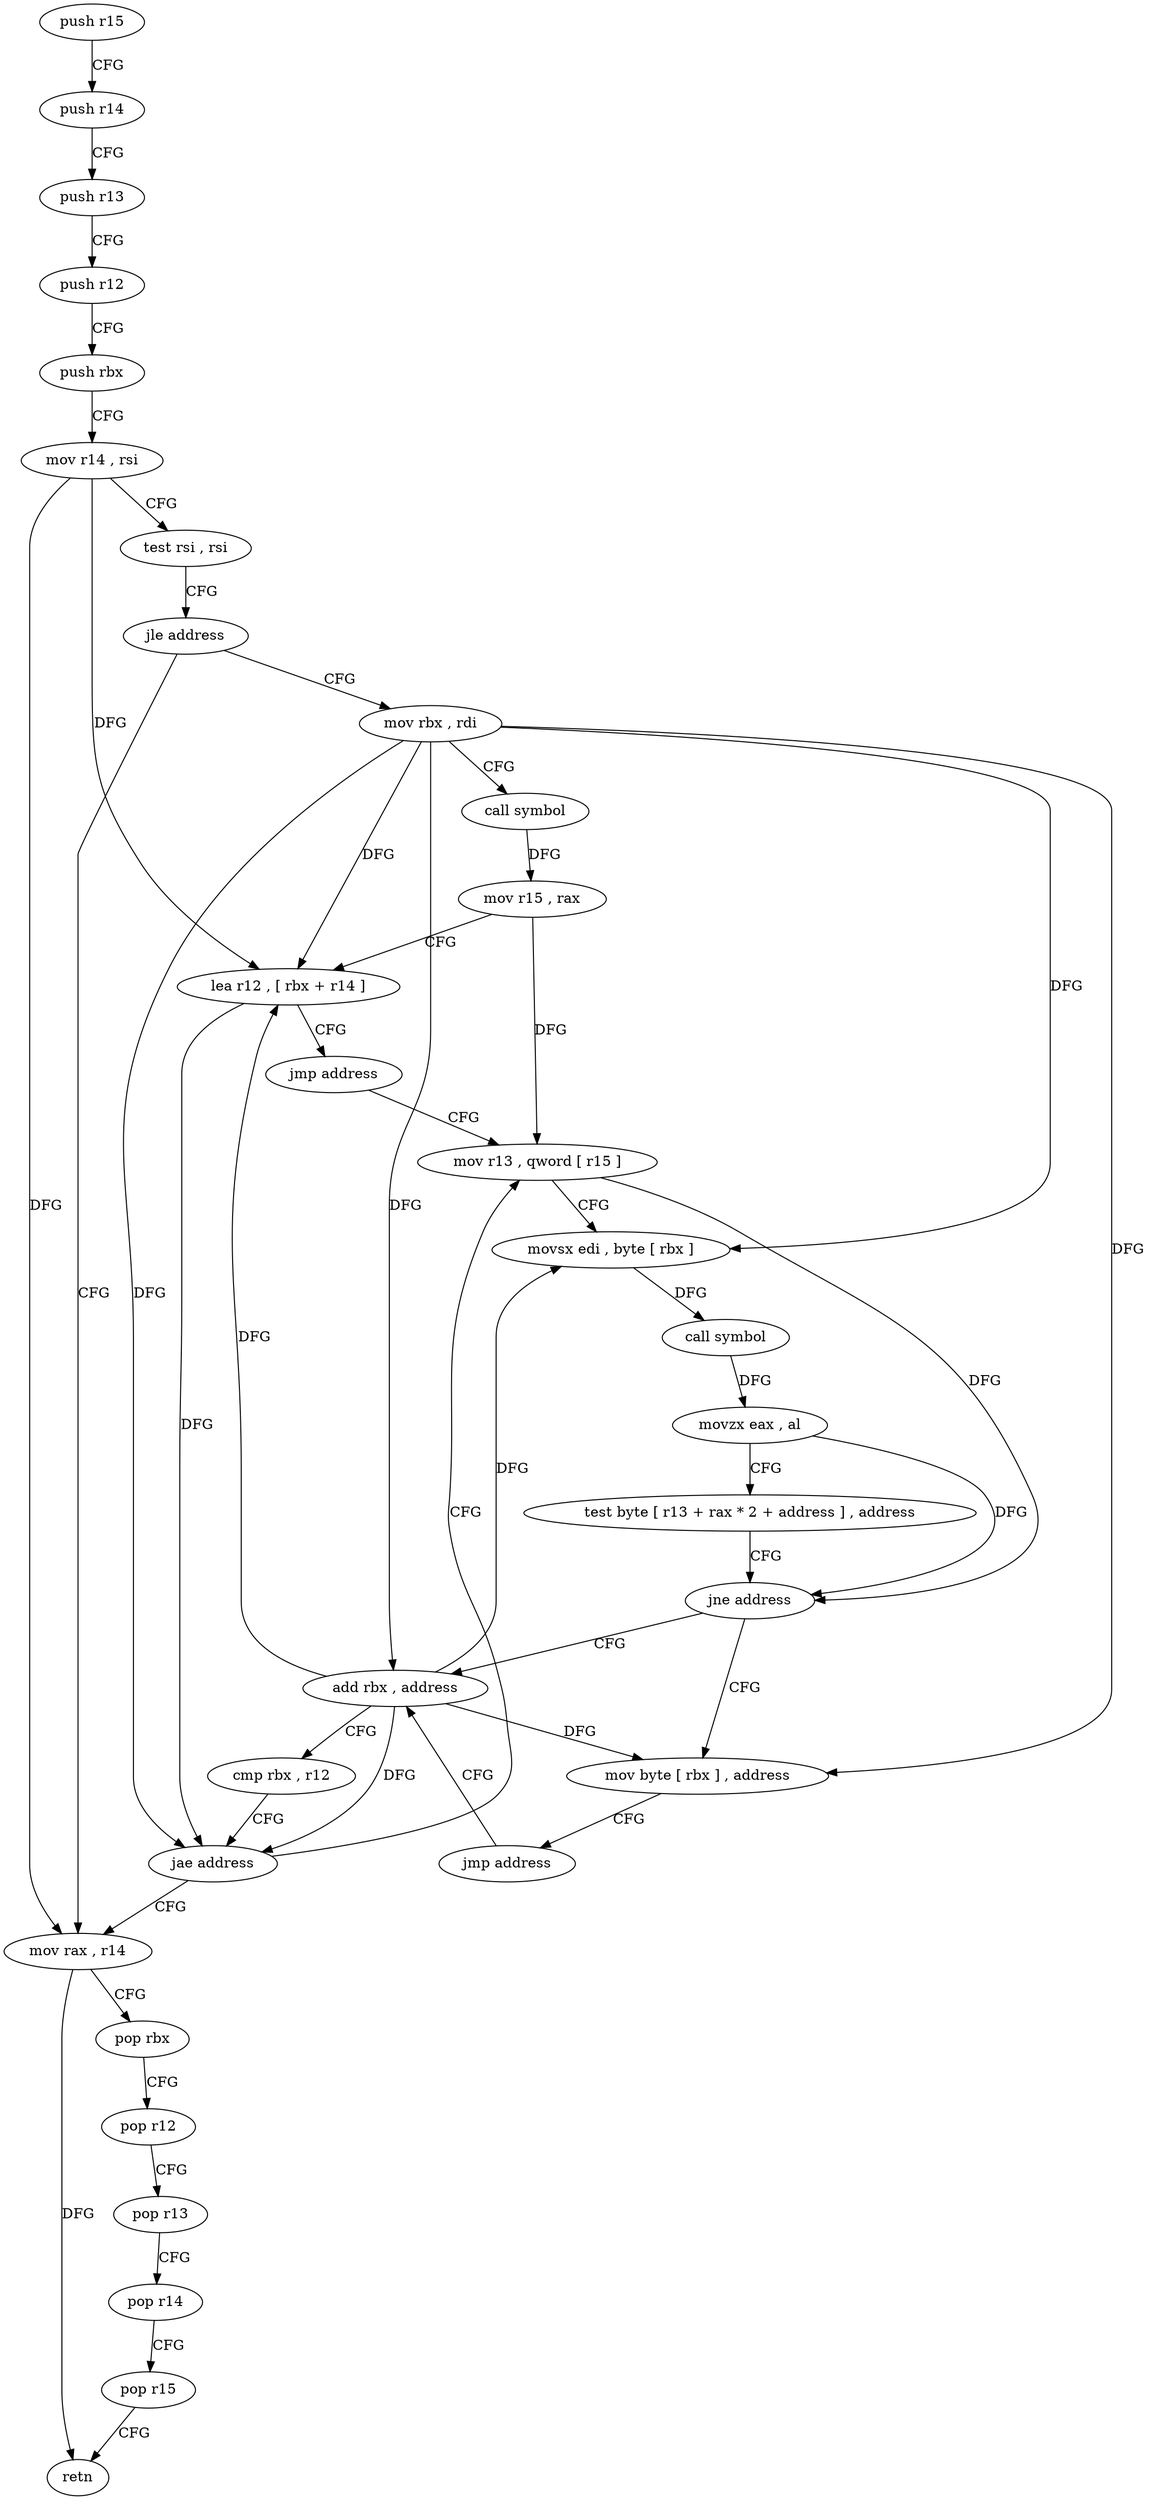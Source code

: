 digraph "func" {
"4258448" [label = "push r15" ]
"4258450" [label = "push r14" ]
"4258452" [label = "push r13" ]
"4258454" [label = "push r12" ]
"4258456" [label = "push rbx" ]
"4258457" [label = "mov r14 , rsi" ]
"4258460" [label = "test rsi , rsi" ]
"4258463" [label = "jle address" ]
"4258532" [label = "mov rax , r14" ]
"4258465" [label = "mov rbx , rdi" ]
"4258535" [label = "pop rbx" ]
"4258536" [label = "pop r12" ]
"4258538" [label = "pop r13" ]
"4258540" [label = "pop r14" ]
"4258542" [label = "pop r15" ]
"4258544" [label = "retn" ]
"4258468" [label = "call symbol" ]
"4258473" [label = "mov r15 , rax" ]
"4258476" [label = "lea r12 , [ rbx + r14 ]" ]
"4258480" [label = "jmp address" ]
"4258505" [label = "mov r13 , qword [ r15 ]" ]
"4258508" [label = "movsx edi , byte [ rbx ]" ]
"4258511" [label = "call symbol" ]
"4258516" [label = "movzx eax , al" ]
"4258519" [label = "test byte [ r13 + rax * 2 + address ] , address" ]
"4258525" [label = "jne address" ]
"4258496" [label = "add rbx , address" ]
"4258527" [label = "mov byte [ rbx ] , address" ]
"4258500" [label = "cmp rbx , r12" ]
"4258503" [label = "jae address" ]
"4258530" [label = "jmp address" ]
"4258448" -> "4258450" [ label = "CFG" ]
"4258450" -> "4258452" [ label = "CFG" ]
"4258452" -> "4258454" [ label = "CFG" ]
"4258454" -> "4258456" [ label = "CFG" ]
"4258456" -> "4258457" [ label = "CFG" ]
"4258457" -> "4258460" [ label = "CFG" ]
"4258457" -> "4258532" [ label = "DFG" ]
"4258457" -> "4258476" [ label = "DFG" ]
"4258460" -> "4258463" [ label = "CFG" ]
"4258463" -> "4258532" [ label = "CFG" ]
"4258463" -> "4258465" [ label = "CFG" ]
"4258532" -> "4258535" [ label = "CFG" ]
"4258532" -> "4258544" [ label = "DFG" ]
"4258465" -> "4258468" [ label = "CFG" ]
"4258465" -> "4258476" [ label = "DFG" ]
"4258465" -> "4258508" [ label = "DFG" ]
"4258465" -> "4258496" [ label = "DFG" ]
"4258465" -> "4258503" [ label = "DFG" ]
"4258465" -> "4258527" [ label = "DFG" ]
"4258535" -> "4258536" [ label = "CFG" ]
"4258536" -> "4258538" [ label = "CFG" ]
"4258538" -> "4258540" [ label = "CFG" ]
"4258540" -> "4258542" [ label = "CFG" ]
"4258542" -> "4258544" [ label = "CFG" ]
"4258468" -> "4258473" [ label = "DFG" ]
"4258473" -> "4258476" [ label = "CFG" ]
"4258473" -> "4258505" [ label = "DFG" ]
"4258476" -> "4258480" [ label = "CFG" ]
"4258476" -> "4258503" [ label = "DFG" ]
"4258480" -> "4258505" [ label = "CFG" ]
"4258505" -> "4258508" [ label = "CFG" ]
"4258505" -> "4258525" [ label = "DFG" ]
"4258508" -> "4258511" [ label = "DFG" ]
"4258511" -> "4258516" [ label = "DFG" ]
"4258516" -> "4258519" [ label = "CFG" ]
"4258516" -> "4258525" [ label = "DFG" ]
"4258519" -> "4258525" [ label = "CFG" ]
"4258525" -> "4258496" [ label = "CFG" ]
"4258525" -> "4258527" [ label = "CFG" ]
"4258496" -> "4258500" [ label = "CFG" ]
"4258496" -> "4258508" [ label = "DFG" ]
"4258496" -> "4258476" [ label = "DFG" ]
"4258496" -> "4258503" [ label = "DFG" ]
"4258496" -> "4258527" [ label = "DFG" ]
"4258527" -> "4258530" [ label = "CFG" ]
"4258500" -> "4258503" [ label = "CFG" ]
"4258503" -> "4258532" [ label = "CFG" ]
"4258503" -> "4258505" [ label = "CFG" ]
"4258530" -> "4258496" [ label = "CFG" ]
}
